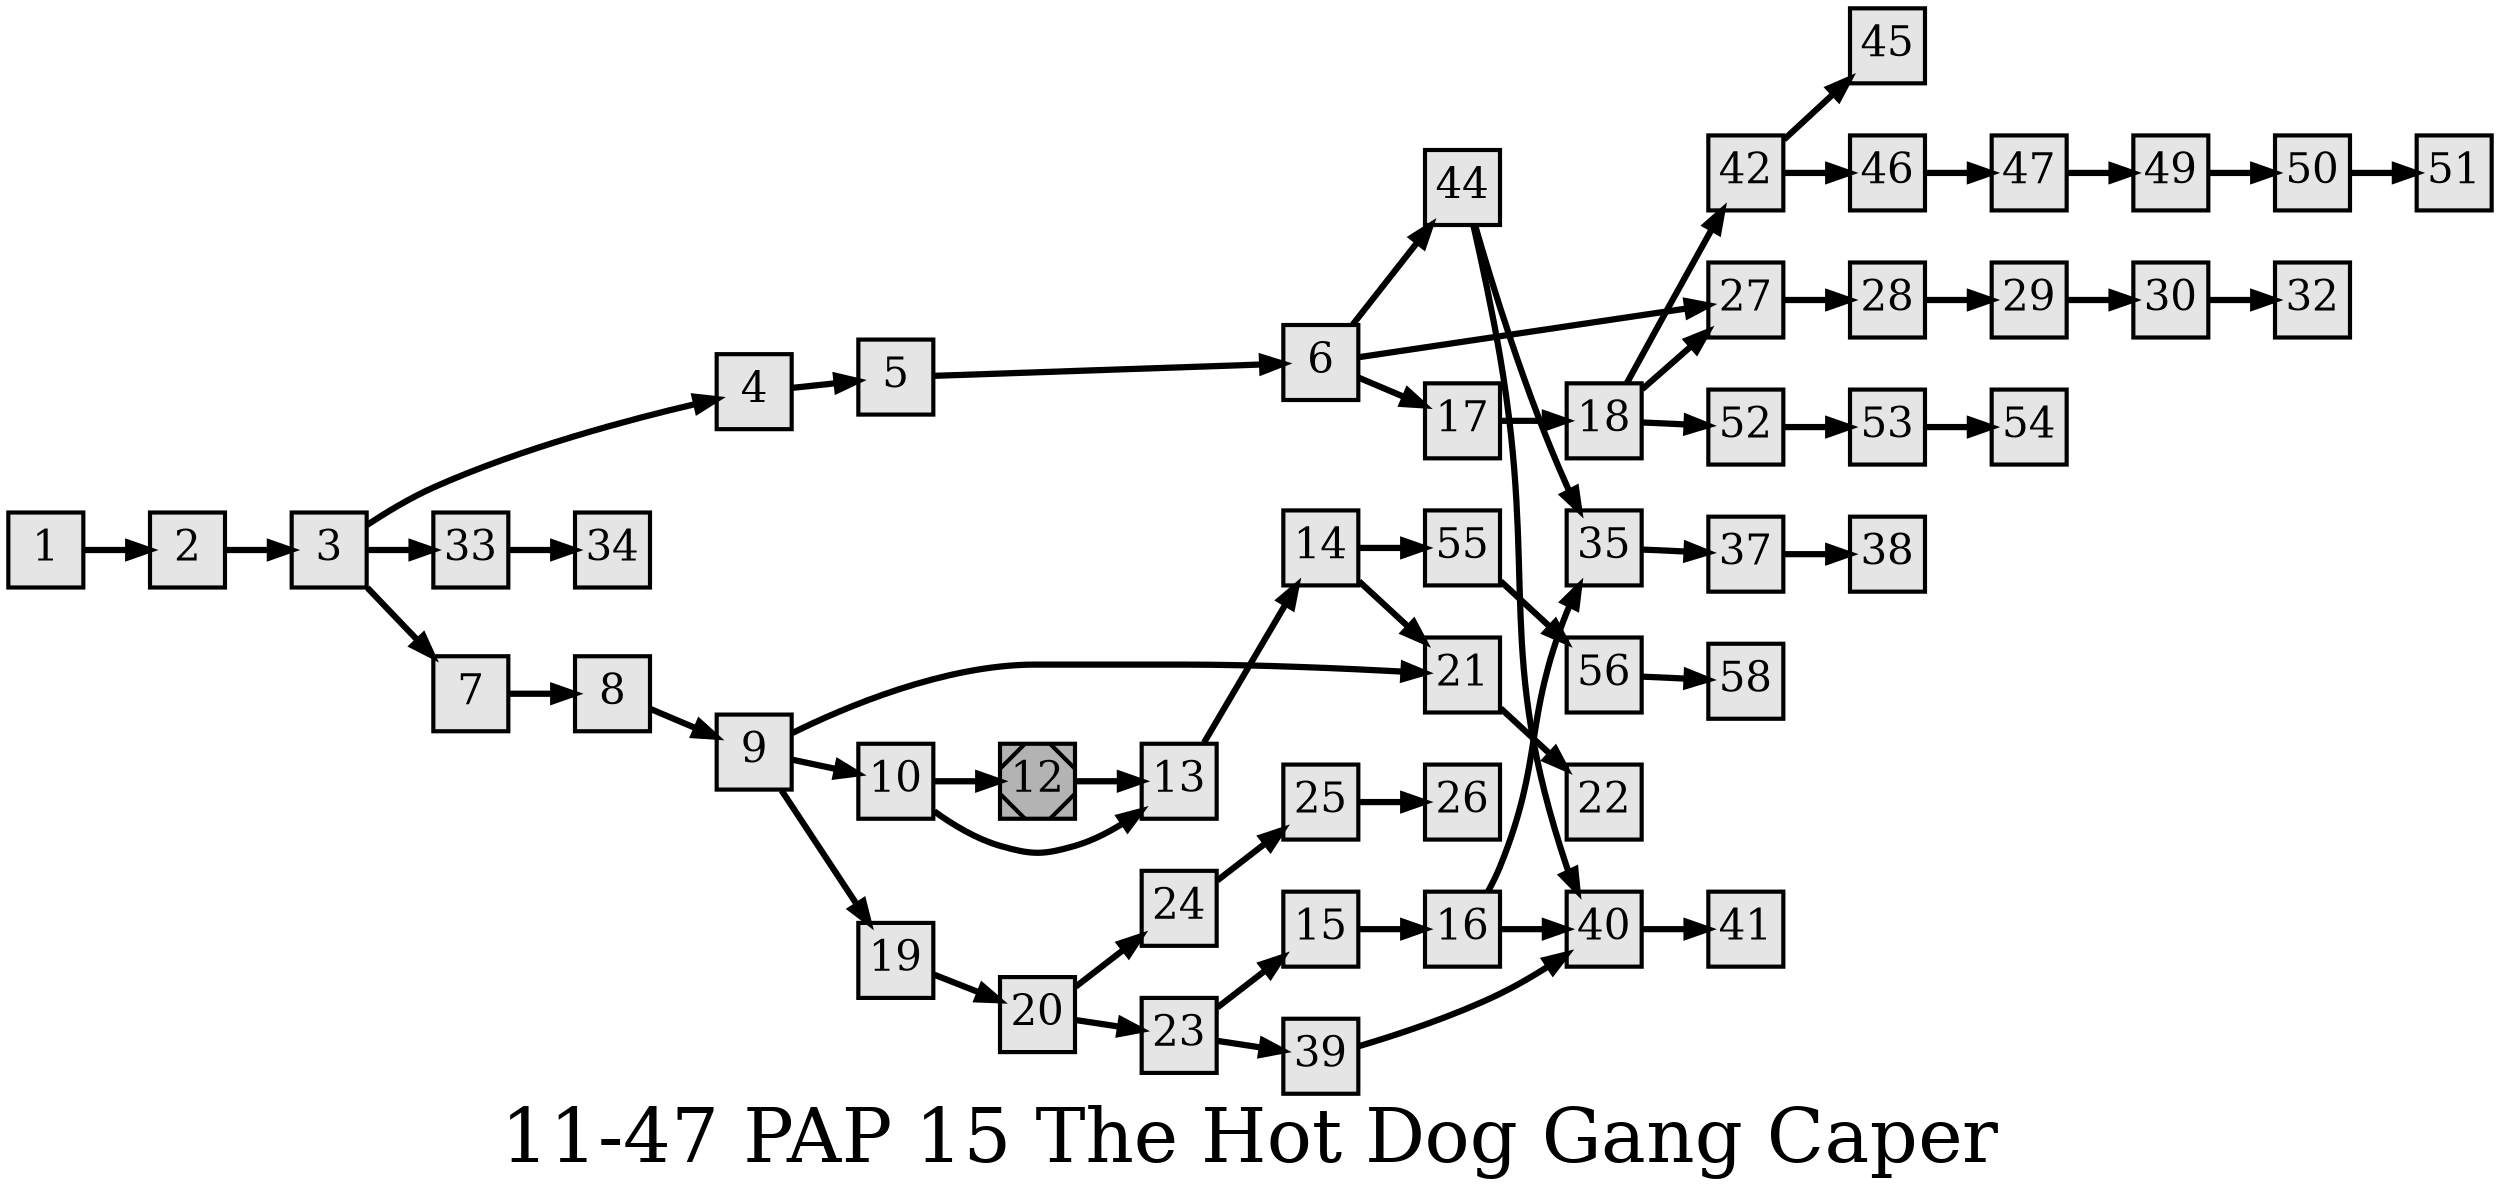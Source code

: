 digraph g{
  graph [ label="11-47 PAP 15 The Hot Dog Gang Caper" rankdir=LR, ordering=out, fontsize=36, nodesep="0.35", ranksep="0.45"];
  node  [shape=rect, penwidth=2, fontsize=20, style=filled, fillcolor=grey90, margin="0,0", labelfloat=true, regular=true, fixedsize=true];
  edge  [labelfloat=true, penwidth=3, fontsize=12];
  // ---;
  // group  : Katz;
  // id     :;
  // gbid   :;
  // series :;
  // title  :;
  // author :;
  // credit:;
  // - name : Kylie McGregor;
  // role : encoder;
  // date : 2017-09-08;
  // - name : Jeremy Douglass;
  // role : editor;
  // date : 2017-10-19;
  // render:;
  // - name   : small;
  // styles : gvStyles-small.txt;
  // engine : dot;
  // comment: >;
  
  // ---;
  
  // From | To | Label;
  
  1 -> 2;
  2 -> 3;
  3 -> 4;
  3 -> 33;
  3 -> 7;
  4 -> 5;
  5 -> 6;
  6 -> 44;
  6 -> 27;
  6 -> 17;
  7 -> 8;
  8 -> 9;
  9 -> 21;
  9 -> 10;
  9 -> 19;
  10 -> 12;
  10 -> 13;
  12	[ xlabel="E", shape=Msquare, fontsize=20, fillcolor=grey70, xlabel="" ];
  12 -> 13;
  13 -> 14;
  14 -> 55;
  14 -> 21;
  15 -> 16;
  16 -> 35;
  16 -> 40;
  17 -> 18;
  18 -> 42;
  18 -> 27;
  18 -> 52;
  19 -> 20;
  20 -> 24;
  20 -> 23;
  21 -> 22;
  23 -> 15;
  23 -> 39;
  24 -> 25;
  25 -> 26;
  27 -> 28;
  28 -> 29;
  29 -> 30;
  30 -> 32;
  33 -> 34;
  35 -> 37;
  37 -> 38;
  39 -> 40;
  40 -> 41;
  42 -> 45;
  42 -> 46;
  44 -> 35;
  44 -> 40;
  46 -> 47;
  47 -> 49;
  49 -> 50;
  50 -> 51;
  52 -> 53;
  53 -> 54;
  55 -> 56;
  56 -> 58;
}

